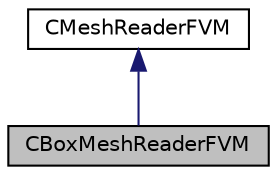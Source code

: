 digraph "CBoxMeshReaderFVM"
{
 // LATEX_PDF_SIZE
  edge [fontname="Helvetica",fontsize="10",labelfontname="Helvetica",labelfontsize="10"];
  node [fontname="Helvetica",fontsize="10",shape=record];
  Node1 [label="CBoxMeshReaderFVM",height=0.2,width=0.4,color="black", fillcolor="grey75", style="filled", fontcolor="black",tooltip="Reads a 3D box grid into linear partitions for the finite volume solver (FVM)."];
  Node2 -> Node1 [dir="back",color="midnightblue",fontsize="10",style="solid",fontname="Helvetica"];
  Node2 [label="CMeshReaderFVM",height=0.2,width=0.4,color="black", fillcolor="white", style="filled",URL="$classCMeshReaderFVM.html",tooltip="Base class for the mesh zone readers of the finite volume solver (FVM)."];
}
